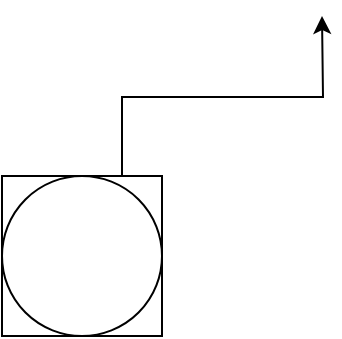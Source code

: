 <mxfile version="12.7.6" type="github"><diagram id="-B3lqHtIawuhw4Q-z3b_" name="Page-1"><mxGraphModel dx="769" dy="659" grid="1" gridSize="10" guides="1" tooltips="1" connect="1" arrows="1" fold="1" page="1" pageScale="1" pageWidth="827" pageHeight="1169" math="0" shadow="0"><root><object label="" id="0"><mxCell/></object><mxCell id="1" parent="0"/><mxCell id="JD42mue6xgvfU3_pM0wf-3" style="edgeStyle=orthogonalEdgeStyle;rounded=0;orthogonalLoop=1;jettySize=auto;html=1;exitX=0.75;exitY=0;exitDx=0;exitDy=0;" edge="1" parent="1" source="JD42mue6xgvfU3_pM0wf-1"><mxGeometry relative="1" as="geometry"><mxPoint x="510" y="220" as="targetPoint"/></mxGeometry></mxCell><mxCell id="JD42mue6xgvfU3_pM0wf-1" value="" style="whiteSpace=wrap;html=1;aspect=fixed;" vertex="1" parent="1"><mxGeometry x="350" y="300" width="80" height="80" as="geometry"/></mxCell><mxCell id="JD42mue6xgvfU3_pM0wf-2" value="" style="ellipse;whiteSpace=wrap;html=1;aspect=fixed;" vertex="1" parent="1"><mxGeometry x="350" y="300" width="80" height="80" as="geometry"/></mxCell></root></mxGraphModel></diagram></mxfile>